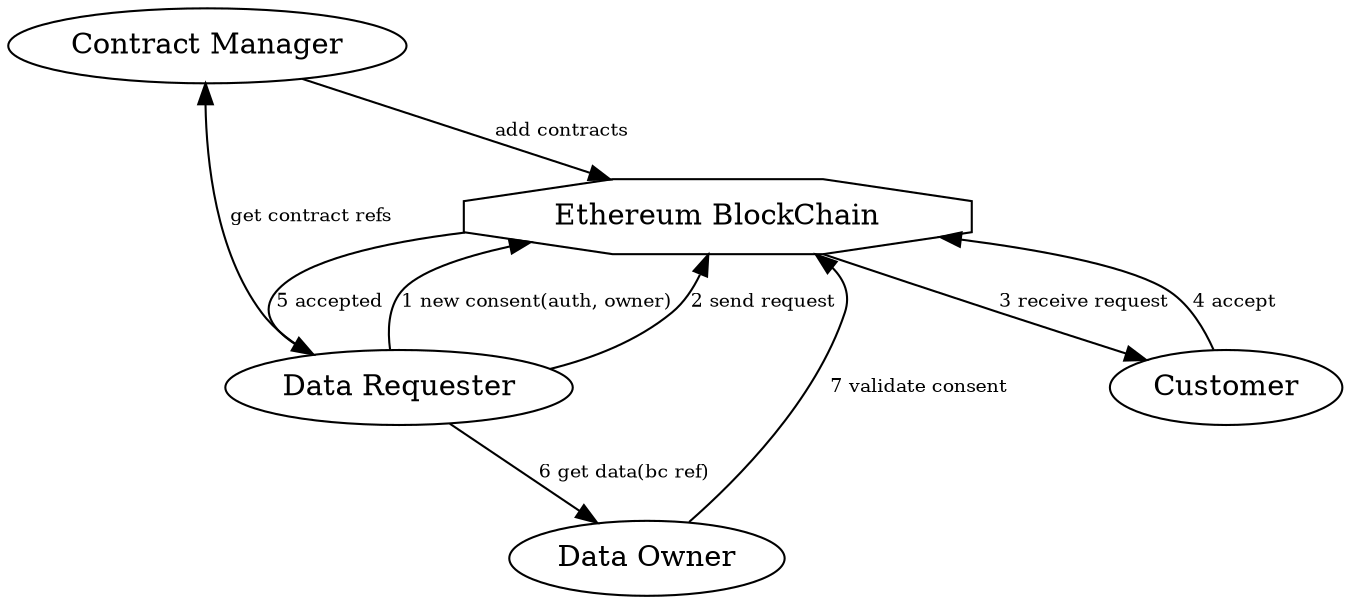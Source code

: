 digraph g {
 // nodes
 cm [label="Contract Manager"];
 dr [label="Data Requester"];
 a [label="Customer"];
 do [label="Data Owner"];
 eth [label="Ethereum BlockChain", shape=octagon];
 // edges
 dr -> eth [label="1 new consent(auth, owner)", fontsize=9.0];
 dr -> eth [label="2 send request", fontsize=9.0];
 eth -> a [label="3 receive request", fontsize=9.0];
 a -> eth [label="4 accept", fontsize=9.0];
 eth -> dr [label="5 accepted", fontsize=9.0];
 dr -> do [label="6 get data(bc ref)", fontsize=9.0];
 do -> eth [label="7 validate consent", fontsize=9.0];
 cm -> eth [label="add contracts", fontsize=9.0];
 dr -> cm [label="get contract refs", fontsize=9.0];
}
